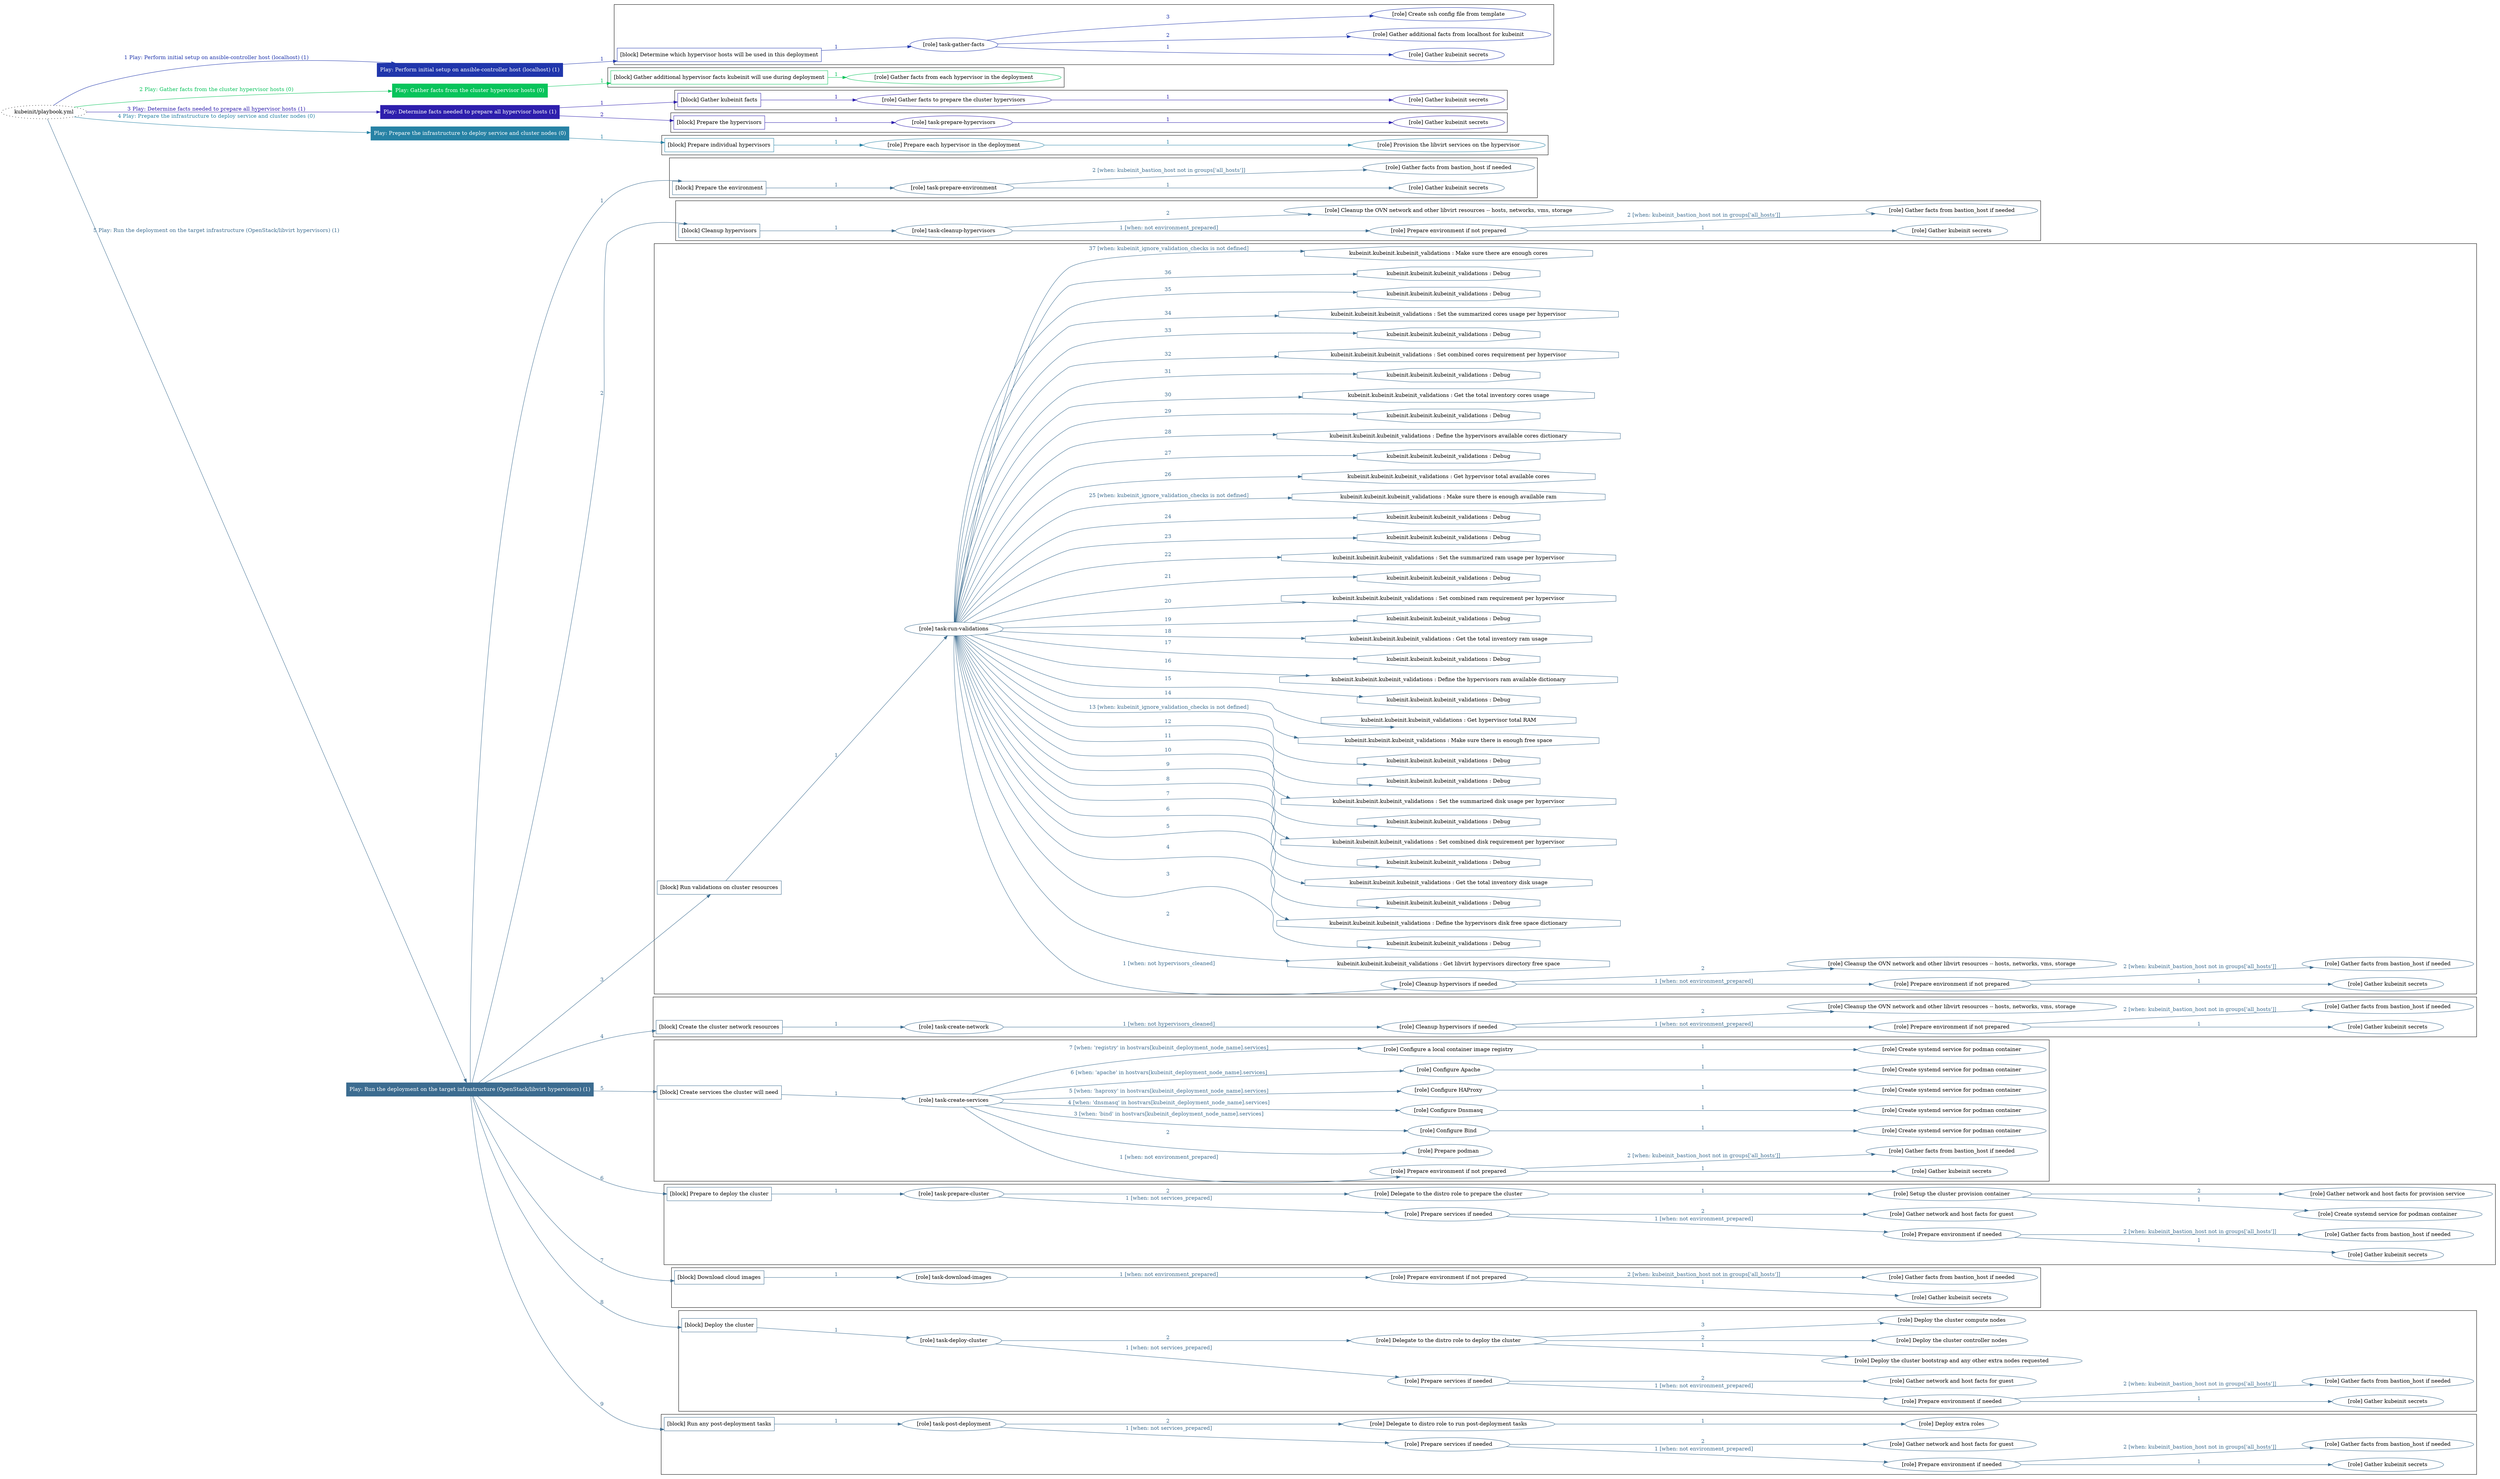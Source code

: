 digraph {
	graph [concentrate=true ordering=in rankdir=LR ratio=fill]
	edge [esep=5 sep=10]
	"kubeinit/playbook.yml" [URL="/home/runner/work/kubeinit/kubeinit/kubeinit/playbook.yml" id=playbook_d5ade90c style=dotted]
	"kubeinit/playbook.yml" -> play_5bc5d340 [label="1 Play: Perform initial setup on ansible-controller host (localhost) (1)" color="#2036ac" fontcolor="#2036ac" id=edge_play_5bc5d340 labeltooltip="1 Play: Perform initial setup on ansible-controller host (localhost) (1)" tooltip="1 Play: Perform initial setup on ansible-controller host (localhost) (1)"]
	subgraph "Play: Perform initial setup on ansible-controller host (localhost) (1)" {
		play_5bc5d340 [label="Play: Perform initial setup on ansible-controller host (localhost) (1)" URL="/home/runner/work/kubeinit/kubeinit/kubeinit/playbook.yml" color="#2036ac" fontcolor="#ffffff" id=play_5bc5d340 shape=box style=filled tooltip=localhost]
		play_5bc5d340 -> block_7bab4b96 [label=1 color="#2036ac" fontcolor="#2036ac" id=edge_block_7bab4b96 labeltooltip=1 tooltip=1]
		subgraph cluster_block_7bab4b96 {
			block_7bab4b96 [label="[block] Determine which hypervisor hosts will be used in this deployment" URL="/home/runner/work/kubeinit/kubeinit/kubeinit/playbook.yml" color="#2036ac" id=block_7bab4b96 labeltooltip="Determine which hypervisor hosts will be used in this deployment" shape=box tooltip="Determine which hypervisor hosts will be used in this deployment"]
			block_7bab4b96 -> role_92c91c78 [label="1 " color="#2036ac" fontcolor="#2036ac" id=edge_role_92c91c78 labeltooltip="1 " tooltip="1 "]
			subgraph "task-gather-facts" {
				role_92c91c78 [label="[role] task-gather-facts" URL="/home/runner/work/kubeinit/kubeinit/kubeinit/playbook.yml" color="#2036ac" id=role_92c91c78 tooltip="task-gather-facts"]
				role_92c91c78 -> role_fbd064fb [label="1 " color="#2036ac" fontcolor="#2036ac" id=edge_role_fbd064fb labeltooltip="1 " tooltip="1 "]
				subgraph "Gather kubeinit secrets" {
					role_fbd064fb [label="[role] Gather kubeinit secrets" URL="/home/runner/.ansible/collections/ansible_collections/kubeinit/kubeinit/roles/kubeinit_prepare/tasks/build_hypervisors_group.yml" color="#2036ac" id=role_fbd064fb tooltip="Gather kubeinit secrets"]
				}
				role_92c91c78 -> role_68d8c709 [label="2 " color="#2036ac" fontcolor="#2036ac" id=edge_role_68d8c709 labeltooltip="2 " tooltip="2 "]
				subgraph "Gather additional facts from localhost for kubeinit" {
					role_68d8c709 [label="[role] Gather additional facts from localhost for kubeinit" URL="/home/runner/.ansible/collections/ansible_collections/kubeinit/kubeinit/roles/kubeinit_prepare/tasks/build_hypervisors_group.yml" color="#2036ac" id=role_68d8c709 tooltip="Gather additional facts from localhost for kubeinit"]
				}
				role_92c91c78 -> role_c0568f9b [label="3 " color="#2036ac" fontcolor="#2036ac" id=edge_role_c0568f9b labeltooltip="3 " tooltip="3 "]
				subgraph "Create ssh config file from template" {
					role_c0568f9b [label="[role] Create ssh config file from template" URL="/home/runner/.ansible/collections/ansible_collections/kubeinit/kubeinit/roles/kubeinit_prepare/tasks/build_hypervisors_group.yml" color="#2036ac" id=role_c0568f9b tooltip="Create ssh config file from template"]
				}
			}
		}
	}
	"kubeinit/playbook.yml" -> play_2f990130 [label="2 Play: Gather facts from the cluster hypervisor hosts (0)" color="#08c45b" fontcolor="#08c45b" id=edge_play_2f990130 labeltooltip="2 Play: Gather facts from the cluster hypervisor hosts (0)" tooltip="2 Play: Gather facts from the cluster hypervisor hosts (0)"]
	subgraph "Play: Gather facts from the cluster hypervisor hosts (0)" {
		play_2f990130 [label="Play: Gather facts from the cluster hypervisor hosts (0)" URL="/home/runner/work/kubeinit/kubeinit/kubeinit/playbook.yml" color="#08c45b" fontcolor="#ffffff" id=play_2f990130 shape=box style=filled tooltip="Play: Gather facts from the cluster hypervisor hosts (0)"]
		play_2f990130 -> block_caca4586 [label=1 color="#08c45b" fontcolor="#08c45b" id=edge_block_caca4586 labeltooltip=1 tooltip=1]
		subgraph cluster_block_caca4586 {
			block_caca4586 [label="[block] Gather additional hypervisor facts kubeinit will use during deployment" URL="/home/runner/work/kubeinit/kubeinit/kubeinit/playbook.yml" color="#08c45b" id=block_caca4586 labeltooltip="Gather additional hypervisor facts kubeinit will use during deployment" shape=box tooltip="Gather additional hypervisor facts kubeinit will use during deployment"]
			block_caca4586 -> role_8d6c6058 [label="1 " color="#08c45b" fontcolor="#08c45b" id=edge_role_8d6c6058 labeltooltip="1 " tooltip="1 "]
			subgraph "Gather facts from each hypervisor in the deployment" {
				role_8d6c6058 [label="[role] Gather facts from each hypervisor in the deployment" URL="/home/runner/work/kubeinit/kubeinit/kubeinit/playbook.yml" color="#08c45b" id=role_8d6c6058 tooltip="Gather facts from each hypervisor in the deployment"]
			}
		}
	}
	"kubeinit/playbook.yml" -> play_6866d531 [label="3 Play: Determine facts needed to prepare all hypervisor hosts (1)" color="#2e1fad" fontcolor="#2e1fad" id=edge_play_6866d531 labeltooltip="3 Play: Determine facts needed to prepare all hypervisor hosts (1)" tooltip="3 Play: Determine facts needed to prepare all hypervisor hosts (1)"]
	subgraph "Play: Determine facts needed to prepare all hypervisor hosts (1)" {
		play_6866d531 [label="Play: Determine facts needed to prepare all hypervisor hosts (1)" URL="/home/runner/work/kubeinit/kubeinit/kubeinit/playbook.yml" color="#2e1fad" fontcolor="#ffffff" id=play_6866d531 shape=box style=filled tooltip=localhost]
		play_6866d531 -> block_289a9544 [label=1 color="#2e1fad" fontcolor="#2e1fad" id=edge_block_289a9544 labeltooltip=1 tooltip=1]
		subgraph cluster_block_289a9544 {
			block_289a9544 [label="[block] Gather kubeinit facts" URL="/home/runner/work/kubeinit/kubeinit/kubeinit/playbook.yml" color="#2e1fad" id=block_289a9544 labeltooltip="Gather kubeinit facts" shape=box tooltip="Gather kubeinit facts"]
			block_289a9544 -> role_f1ba2b4f [label="1 " color="#2e1fad" fontcolor="#2e1fad" id=edge_role_f1ba2b4f labeltooltip="1 " tooltip="1 "]
			subgraph "Gather facts to prepare the cluster hypervisors" {
				role_f1ba2b4f [label="[role] Gather facts to prepare the cluster hypervisors" URL="/home/runner/work/kubeinit/kubeinit/kubeinit/playbook.yml" color="#2e1fad" id=role_f1ba2b4f tooltip="Gather facts to prepare the cluster hypervisors"]
				role_f1ba2b4f -> role_e4bba83b [label="1 " color="#2e1fad" fontcolor="#2e1fad" id=edge_role_e4bba83b labeltooltip="1 " tooltip="1 "]
				subgraph "Gather kubeinit secrets" {
					role_e4bba83b [label="[role] Gather kubeinit secrets" URL="/home/runner/.ansible/collections/ansible_collections/kubeinit/kubeinit/roles/kubeinit_prepare/tasks/gather_kubeinit_facts.yml" color="#2e1fad" id=role_e4bba83b tooltip="Gather kubeinit secrets"]
				}
			}
		}
		play_6866d531 -> block_44e478ab [label=2 color="#2e1fad" fontcolor="#2e1fad" id=edge_block_44e478ab labeltooltip=2 tooltip=2]
		subgraph cluster_block_44e478ab {
			block_44e478ab [label="[block] Prepare the hypervisors" URL="/home/runner/work/kubeinit/kubeinit/kubeinit/playbook.yml" color="#2e1fad" id=block_44e478ab labeltooltip="Prepare the hypervisors" shape=box tooltip="Prepare the hypervisors"]
			block_44e478ab -> role_f6fb62dd [label="1 " color="#2e1fad" fontcolor="#2e1fad" id=edge_role_f6fb62dd labeltooltip="1 " tooltip="1 "]
			subgraph "task-prepare-hypervisors" {
				role_f6fb62dd [label="[role] task-prepare-hypervisors" URL="/home/runner/work/kubeinit/kubeinit/kubeinit/playbook.yml" color="#2e1fad" id=role_f6fb62dd tooltip="task-prepare-hypervisors"]
				role_f6fb62dd -> role_266f4c73 [label="1 " color="#2e1fad" fontcolor="#2e1fad" id=edge_role_266f4c73 labeltooltip="1 " tooltip="1 "]
				subgraph "Gather kubeinit secrets" {
					role_266f4c73 [label="[role] Gather kubeinit secrets" URL="/home/runner/.ansible/collections/ansible_collections/kubeinit/kubeinit/roles/kubeinit_prepare/tasks/gather_kubeinit_facts.yml" color="#2e1fad" id=role_266f4c73 tooltip="Gather kubeinit secrets"]
				}
			}
		}
	}
	"kubeinit/playbook.yml" -> play_804865ba [label="4 Play: Prepare the infrastructure to deploy service and cluster nodes (0)" color="#2782a5" fontcolor="#2782a5" id=edge_play_804865ba labeltooltip="4 Play: Prepare the infrastructure to deploy service and cluster nodes (0)" tooltip="4 Play: Prepare the infrastructure to deploy service and cluster nodes (0)"]
	subgraph "Play: Prepare the infrastructure to deploy service and cluster nodes (0)" {
		play_804865ba [label="Play: Prepare the infrastructure to deploy service and cluster nodes (0)" URL="/home/runner/work/kubeinit/kubeinit/kubeinit/playbook.yml" color="#2782a5" fontcolor="#ffffff" id=play_804865ba shape=box style=filled tooltip="Play: Prepare the infrastructure to deploy service and cluster nodes (0)"]
		play_804865ba -> block_4bd58ebf [label=1 color="#2782a5" fontcolor="#2782a5" id=edge_block_4bd58ebf labeltooltip=1 tooltip=1]
		subgraph cluster_block_4bd58ebf {
			block_4bd58ebf [label="[block] Prepare individual hypervisors" URL="/home/runner/work/kubeinit/kubeinit/kubeinit/playbook.yml" color="#2782a5" id=block_4bd58ebf labeltooltip="Prepare individual hypervisors" shape=box tooltip="Prepare individual hypervisors"]
			block_4bd58ebf -> role_c33cf2c8 [label="1 " color="#2782a5" fontcolor="#2782a5" id=edge_role_c33cf2c8 labeltooltip="1 " tooltip="1 "]
			subgraph "Prepare each hypervisor in the deployment" {
				role_c33cf2c8 [label="[role] Prepare each hypervisor in the deployment" URL="/home/runner/work/kubeinit/kubeinit/kubeinit/playbook.yml" color="#2782a5" id=role_c33cf2c8 tooltip="Prepare each hypervisor in the deployment"]
				role_c33cf2c8 -> role_1b11e709 [label="1 " color="#2782a5" fontcolor="#2782a5" id=edge_role_1b11e709 labeltooltip="1 " tooltip="1 "]
				subgraph "Provision the libvirt services on the hypervisor" {
					role_1b11e709 [label="[role] Provision the libvirt services on the hypervisor" URL="/home/runner/.ansible/collections/ansible_collections/kubeinit/kubeinit/roles/kubeinit_prepare/tasks/prepare_hypervisor.yml" color="#2782a5" id=role_1b11e709 tooltip="Provision the libvirt services on the hypervisor"]
				}
			}
		}
	}
	"kubeinit/playbook.yml" -> play_b55cdfa7 [label="5 Play: Run the deployment on the target infrastructure (OpenStack/libvirt hypervisors) (1)" color="#3c6c90" fontcolor="#3c6c90" id=edge_play_b55cdfa7 labeltooltip="5 Play: Run the deployment on the target infrastructure (OpenStack/libvirt hypervisors) (1)" tooltip="5 Play: Run the deployment on the target infrastructure (OpenStack/libvirt hypervisors) (1)"]
	subgraph "Play: Run the deployment on the target infrastructure (OpenStack/libvirt hypervisors) (1)" {
		play_b55cdfa7 [label="Play: Run the deployment on the target infrastructure (OpenStack/libvirt hypervisors) (1)" URL="/home/runner/work/kubeinit/kubeinit/kubeinit/playbook.yml" color="#3c6c90" fontcolor="#ffffff" id=play_b55cdfa7 shape=box style=filled tooltip=localhost]
		play_b55cdfa7 -> block_dcf770b4 [label=1 color="#3c6c90" fontcolor="#3c6c90" id=edge_block_dcf770b4 labeltooltip=1 tooltip=1]
		subgraph cluster_block_dcf770b4 {
			block_dcf770b4 [label="[block] Prepare the environment" URL="/home/runner/work/kubeinit/kubeinit/kubeinit/playbook.yml" color="#3c6c90" id=block_dcf770b4 labeltooltip="Prepare the environment" shape=box tooltip="Prepare the environment"]
			block_dcf770b4 -> role_1bbb12d3 [label="1 " color="#3c6c90" fontcolor="#3c6c90" id=edge_role_1bbb12d3 labeltooltip="1 " tooltip="1 "]
			subgraph "task-prepare-environment" {
				role_1bbb12d3 [label="[role] task-prepare-environment" URL="/home/runner/work/kubeinit/kubeinit/kubeinit/playbook.yml" color="#3c6c90" id=role_1bbb12d3 tooltip="task-prepare-environment"]
				role_1bbb12d3 -> role_6e3777c9 [label="1 " color="#3c6c90" fontcolor="#3c6c90" id=edge_role_6e3777c9 labeltooltip="1 " tooltip="1 "]
				subgraph "Gather kubeinit secrets" {
					role_6e3777c9 [label="[role] Gather kubeinit secrets" URL="/home/runner/.ansible/collections/ansible_collections/kubeinit/kubeinit/roles/kubeinit_prepare/tasks/gather_kubeinit_facts.yml" color="#3c6c90" id=role_6e3777c9 tooltip="Gather kubeinit secrets"]
				}
				role_1bbb12d3 -> role_fa37d0e1 [label="2 [when: kubeinit_bastion_host not in groups['all_hosts']]" color="#3c6c90" fontcolor="#3c6c90" id=edge_role_fa37d0e1 labeltooltip="2 [when: kubeinit_bastion_host not in groups['all_hosts']]" tooltip="2 [when: kubeinit_bastion_host not in groups['all_hosts']]"]
				subgraph "Gather facts from bastion_host if needed" {
					role_fa37d0e1 [label="[role] Gather facts from bastion_host if needed" URL="/home/runner/.ansible/collections/ansible_collections/kubeinit/kubeinit/roles/kubeinit_prepare/tasks/main.yml" color="#3c6c90" id=role_fa37d0e1 tooltip="Gather facts from bastion_host if needed"]
				}
			}
		}
		play_b55cdfa7 -> block_5425444d [label=2 color="#3c6c90" fontcolor="#3c6c90" id=edge_block_5425444d labeltooltip=2 tooltip=2]
		subgraph cluster_block_5425444d {
			block_5425444d [label="[block] Cleanup hypervisors" URL="/home/runner/work/kubeinit/kubeinit/kubeinit/playbook.yml" color="#3c6c90" id=block_5425444d labeltooltip="Cleanup hypervisors" shape=box tooltip="Cleanup hypervisors"]
			block_5425444d -> role_4eef5689 [label="1 " color="#3c6c90" fontcolor="#3c6c90" id=edge_role_4eef5689 labeltooltip="1 " tooltip="1 "]
			subgraph "task-cleanup-hypervisors" {
				role_4eef5689 [label="[role] task-cleanup-hypervisors" URL="/home/runner/work/kubeinit/kubeinit/kubeinit/playbook.yml" color="#3c6c90" id=role_4eef5689 tooltip="task-cleanup-hypervisors"]
				role_4eef5689 -> role_866b3873 [label="1 [when: not environment_prepared]" color="#3c6c90" fontcolor="#3c6c90" id=edge_role_866b3873 labeltooltip="1 [when: not environment_prepared]" tooltip="1 [when: not environment_prepared]"]
				subgraph "Prepare environment if not prepared" {
					role_866b3873 [label="[role] Prepare environment if not prepared" URL="/home/runner/.ansible/collections/ansible_collections/kubeinit/kubeinit/roles/kubeinit_libvirt/tasks/cleanup_hypervisors.yml" color="#3c6c90" id=role_866b3873 tooltip="Prepare environment if not prepared"]
					role_866b3873 -> role_091d87ee [label="1 " color="#3c6c90" fontcolor="#3c6c90" id=edge_role_091d87ee labeltooltip="1 " tooltip="1 "]
					subgraph "Gather kubeinit secrets" {
						role_091d87ee [label="[role] Gather kubeinit secrets" URL="/home/runner/.ansible/collections/ansible_collections/kubeinit/kubeinit/roles/kubeinit_prepare/tasks/gather_kubeinit_facts.yml" color="#3c6c90" id=role_091d87ee tooltip="Gather kubeinit secrets"]
					}
					role_866b3873 -> role_5b756cb1 [label="2 [when: kubeinit_bastion_host not in groups['all_hosts']]" color="#3c6c90" fontcolor="#3c6c90" id=edge_role_5b756cb1 labeltooltip="2 [when: kubeinit_bastion_host not in groups['all_hosts']]" tooltip="2 [when: kubeinit_bastion_host not in groups['all_hosts']]"]
					subgraph "Gather facts from bastion_host if needed" {
						role_5b756cb1 [label="[role] Gather facts from bastion_host if needed" URL="/home/runner/.ansible/collections/ansible_collections/kubeinit/kubeinit/roles/kubeinit_prepare/tasks/main.yml" color="#3c6c90" id=role_5b756cb1 tooltip="Gather facts from bastion_host if needed"]
					}
				}
				role_4eef5689 -> role_17b9f8b0 [label="2 " color="#3c6c90" fontcolor="#3c6c90" id=edge_role_17b9f8b0 labeltooltip="2 " tooltip="2 "]
				subgraph "Cleanup the OVN network and other libvirt resources -- hosts, networks, vms, storage" {
					role_17b9f8b0 [label="[role] Cleanup the OVN network and other libvirt resources -- hosts, networks, vms, storage" URL="/home/runner/.ansible/collections/ansible_collections/kubeinit/kubeinit/roles/kubeinit_libvirt/tasks/cleanup_hypervisors.yml" color="#3c6c90" id=role_17b9f8b0 tooltip="Cleanup the OVN network and other libvirt resources -- hosts, networks, vms, storage"]
				}
			}
		}
		play_b55cdfa7 -> block_c10191ab [label=3 color="#3c6c90" fontcolor="#3c6c90" id=edge_block_c10191ab labeltooltip=3 tooltip=3]
		subgraph cluster_block_c10191ab {
			block_c10191ab [label="[block] Run validations on cluster resources" URL="/home/runner/work/kubeinit/kubeinit/kubeinit/playbook.yml" color="#3c6c90" id=block_c10191ab labeltooltip="Run validations on cluster resources" shape=box tooltip="Run validations on cluster resources"]
			block_c10191ab -> role_34a50f85 [label="1 " color="#3c6c90" fontcolor="#3c6c90" id=edge_role_34a50f85 labeltooltip="1 " tooltip="1 "]
			subgraph "task-run-validations" {
				role_34a50f85 [label="[role] task-run-validations" URL="/home/runner/work/kubeinit/kubeinit/kubeinit/playbook.yml" color="#3c6c90" id=role_34a50f85 tooltip="task-run-validations"]
				role_34a50f85 -> role_f4feca8f [label="1 [when: not hypervisors_cleaned]" color="#3c6c90" fontcolor="#3c6c90" id=edge_role_f4feca8f labeltooltip="1 [when: not hypervisors_cleaned]" tooltip="1 [when: not hypervisors_cleaned]"]
				subgraph "Cleanup hypervisors if needed" {
					role_f4feca8f [label="[role] Cleanup hypervisors if needed" URL="/home/runner/.ansible/collections/ansible_collections/kubeinit/kubeinit/roles/kubeinit_validations/tasks/main.yml" color="#3c6c90" id=role_f4feca8f tooltip="Cleanup hypervisors if needed"]
					role_f4feca8f -> role_b24b6f19 [label="1 [when: not environment_prepared]" color="#3c6c90" fontcolor="#3c6c90" id=edge_role_b24b6f19 labeltooltip="1 [when: not environment_prepared]" tooltip="1 [when: not environment_prepared]"]
					subgraph "Prepare environment if not prepared" {
						role_b24b6f19 [label="[role] Prepare environment if not prepared" URL="/home/runner/.ansible/collections/ansible_collections/kubeinit/kubeinit/roles/kubeinit_libvirt/tasks/cleanup_hypervisors.yml" color="#3c6c90" id=role_b24b6f19 tooltip="Prepare environment if not prepared"]
						role_b24b6f19 -> role_b8b1482f [label="1 " color="#3c6c90" fontcolor="#3c6c90" id=edge_role_b8b1482f labeltooltip="1 " tooltip="1 "]
						subgraph "Gather kubeinit secrets" {
							role_b8b1482f [label="[role] Gather kubeinit secrets" URL="/home/runner/.ansible/collections/ansible_collections/kubeinit/kubeinit/roles/kubeinit_prepare/tasks/gather_kubeinit_facts.yml" color="#3c6c90" id=role_b8b1482f tooltip="Gather kubeinit secrets"]
						}
						role_b24b6f19 -> role_2ebcbaba [label="2 [when: kubeinit_bastion_host not in groups['all_hosts']]" color="#3c6c90" fontcolor="#3c6c90" id=edge_role_2ebcbaba labeltooltip="2 [when: kubeinit_bastion_host not in groups['all_hosts']]" tooltip="2 [when: kubeinit_bastion_host not in groups['all_hosts']]"]
						subgraph "Gather facts from bastion_host if needed" {
							role_2ebcbaba [label="[role] Gather facts from bastion_host if needed" URL="/home/runner/.ansible/collections/ansible_collections/kubeinit/kubeinit/roles/kubeinit_prepare/tasks/main.yml" color="#3c6c90" id=role_2ebcbaba tooltip="Gather facts from bastion_host if needed"]
						}
					}
					role_f4feca8f -> role_841c61d6 [label="2 " color="#3c6c90" fontcolor="#3c6c90" id=edge_role_841c61d6 labeltooltip="2 " tooltip="2 "]
					subgraph "Cleanup the OVN network and other libvirt resources -- hosts, networks, vms, storage" {
						role_841c61d6 [label="[role] Cleanup the OVN network and other libvirt resources -- hosts, networks, vms, storage" URL="/home/runner/.ansible/collections/ansible_collections/kubeinit/kubeinit/roles/kubeinit_libvirt/tasks/cleanup_hypervisors.yml" color="#3c6c90" id=role_841c61d6 tooltip="Cleanup the OVN network and other libvirt resources -- hosts, networks, vms, storage"]
					}
				}
				task_fae82c2e [label="kubeinit.kubeinit.kubeinit_validations : Get libvirt hypervisors directory free space" URL="/home/runner/.ansible/collections/ansible_collections/kubeinit/kubeinit/roles/kubeinit_validations/tasks/10_libvirt_free_space.yml" color="#3c6c90" id=task_fae82c2e shape=octagon tooltip="kubeinit.kubeinit.kubeinit_validations : Get libvirt hypervisors directory free space"]
				role_34a50f85 -> task_fae82c2e [label="2 " color="#3c6c90" fontcolor="#3c6c90" id=edge_task_fae82c2e labeltooltip="2 " tooltip="2 "]
				task_aee2c0ad [label="kubeinit.kubeinit.kubeinit_validations : Debug" URL="/home/runner/.ansible/collections/ansible_collections/kubeinit/kubeinit/roles/kubeinit_validations/tasks/10_libvirt_free_space.yml" color="#3c6c90" id=task_aee2c0ad shape=octagon tooltip="kubeinit.kubeinit.kubeinit_validations : Debug"]
				role_34a50f85 -> task_aee2c0ad [label="3 " color="#3c6c90" fontcolor="#3c6c90" id=edge_task_aee2c0ad labeltooltip="3 " tooltip="3 "]
				task_d76f7181 [label="kubeinit.kubeinit.kubeinit_validations : Define the hypervisors disk free space dictionary" URL="/home/runner/.ansible/collections/ansible_collections/kubeinit/kubeinit/roles/kubeinit_validations/tasks/10_libvirt_free_space.yml" color="#3c6c90" id=task_d76f7181 shape=octagon tooltip="kubeinit.kubeinit.kubeinit_validations : Define the hypervisors disk free space dictionary"]
				role_34a50f85 -> task_d76f7181 [label="4 " color="#3c6c90" fontcolor="#3c6c90" id=edge_task_d76f7181 labeltooltip="4 " tooltip="4 "]
				task_05b7b05d [label="kubeinit.kubeinit.kubeinit_validations : Debug" URL="/home/runner/.ansible/collections/ansible_collections/kubeinit/kubeinit/roles/kubeinit_validations/tasks/10_libvirt_free_space.yml" color="#3c6c90" id=task_05b7b05d shape=octagon tooltip="kubeinit.kubeinit.kubeinit_validations : Debug"]
				role_34a50f85 -> task_05b7b05d [label="5 " color="#3c6c90" fontcolor="#3c6c90" id=edge_task_05b7b05d labeltooltip="5 " tooltip="5 "]
				task_229d24ce [label="kubeinit.kubeinit.kubeinit_validations : Get the total inventory disk usage" URL="/home/runner/.ansible/collections/ansible_collections/kubeinit/kubeinit/roles/kubeinit_validations/tasks/10_libvirt_free_space.yml" color="#3c6c90" id=task_229d24ce shape=octagon tooltip="kubeinit.kubeinit.kubeinit_validations : Get the total inventory disk usage"]
				role_34a50f85 -> task_229d24ce [label="6 " color="#3c6c90" fontcolor="#3c6c90" id=edge_task_229d24ce labeltooltip="6 " tooltip="6 "]
				task_3aa82e54 [label="kubeinit.kubeinit.kubeinit_validations : Debug" URL="/home/runner/.ansible/collections/ansible_collections/kubeinit/kubeinit/roles/kubeinit_validations/tasks/10_libvirt_free_space.yml" color="#3c6c90" id=task_3aa82e54 shape=octagon tooltip="kubeinit.kubeinit.kubeinit_validations : Debug"]
				role_34a50f85 -> task_3aa82e54 [label="7 " color="#3c6c90" fontcolor="#3c6c90" id=edge_task_3aa82e54 labeltooltip="7 " tooltip="7 "]
				task_a03df60a [label="kubeinit.kubeinit.kubeinit_validations : Set combined disk requirement per hypervisor" URL="/home/runner/.ansible/collections/ansible_collections/kubeinit/kubeinit/roles/kubeinit_validations/tasks/10_libvirt_free_space.yml" color="#3c6c90" id=task_a03df60a shape=octagon tooltip="kubeinit.kubeinit.kubeinit_validations : Set combined disk requirement per hypervisor"]
				role_34a50f85 -> task_a03df60a [label="8 " color="#3c6c90" fontcolor="#3c6c90" id=edge_task_a03df60a labeltooltip="8 " tooltip="8 "]
				task_7bb7a9ed [label="kubeinit.kubeinit.kubeinit_validations : Debug" URL="/home/runner/.ansible/collections/ansible_collections/kubeinit/kubeinit/roles/kubeinit_validations/tasks/10_libvirt_free_space.yml" color="#3c6c90" id=task_7bb7a9ed shape=octagon tooltip="kubeinit.kubeinit.kubeinit_validations : Debug"]
				role_34a50f85 -> task_7bb7a9ed [label="9 " color="#3c6c90" fontcolor="#3c6c90" id=edge_task_7bb7a9ed labeltooltip="9 " tooltip="9 "]
				task_38d503d5 [label="kubeinit.kubeinit.kubeinit_validations : Set the summarized disk usage per hypervisor" URL="/home/runner/.ansible/collections/ansible_collections/kubeinit/kubeinit/roles/kubeinit_validations/tasks/10_libvirt_free_space.yml" color="#3c6c90" id=task_38d503d5 shape=octagon tooltip="kubeinit.kubeinit.kubeinit_validations : Set the summarized disk usage per hypervisor"]
				role_34a50f85 -> task_38d503d5 [label="10 " color="#3c6c90" fontcolor="#3c6c90" id=edge_task_38d503d5 labeltooltip="10 " tooltip="10 "]
				task_e8071313 [label="kubeinit.kubeinit.kubeinit_validations : Debug" URL="/home/runner/.ansible/collections/ansible_collections/kubeinit/kubeinit/roles/kubeinit_validations/tasks/10_libvirt_free_space.yml" color="#3c6c90" id=task_e8071313 shape=octagon tooltip="kubeinit.kubeinit.kubeinit_validations : Debug"]
				role_34a50f85 -> task_e8071313 [label="11 " color="#3c6c90" fontcolor="#3c6c90" id=edge_task_e8071313 labeltooltip="11 " tooltip="11 "]
				task_eb4a9371 [label="kubeinit.kubeinit.kubeinit_validations : Debug" URL="/home/runner/.ansible/collections/ansible_collections/kubeinit/kubeinit/roles/kubeinit_validations/tasks/10_libvirt_free_space.yml" color="#3c6c90" id=task_eb4a9371 shape=octagon tooltip="kubeinit.kubeinit.kubeinit_validations : Debug"]
				role_34a50f85 -> task_eb4a9371 [label="12 " color="#3c6c90" fontcolor="#3c6c90" id=edge_task_eb4a9371 labeltooltip="12 " tooltip="12 "]
				task_875253ff [label="kubeinit.kubeinit.kubeinit_validations : Make sure there is enough free space" URL="/home/runner/.ansible/collections/ansible_collections/kubeinit/kubeinit/roles/kubeinit_validations/tasks/10_libvirt_free_space.yml" color="#3c6c90" id=task_875253ff shape=octagon tooltip="kubeinit.kubeinit.kubeinit_validations : Make sure there is enough free space"]
				role_34a50f85 -> task_875253ff [label="13 [when: kubeinit_ignore_validation_checks is not defined]" color="#3c6c90" fontcolor="#3c6c90" id=edge_task_875253ff labeltooltip="13 [when: kubeinit_ignore_validation_checks is not defined]" tooltip="13 [when: kubeinit_ignore_validation_checks is not defined]"]
				task_c2e3ae59 [label="kubeinit.kubeinit.kubeinit_validations : Get hypervisor total RAM" URL="/home/runner/.ansible/collections/ansible_collections/kubeinit/kubeinit/roles/kubeinit_validations/tasks/20_libvirt_available_ram.yml" color="#3c6c90" id=task_c2e3ae59 shape=octagon tooltip="kubeinit.kubeinit.kubeinit_validations : Get hypervisor total RAM"]
				role_34a50f85 -> task_c2e3ae59 [label="14 " color="#3c6c90" fontcolor="#3c6c90" id=edge_task_c2e3ae59 labeltooltip="14 " tooltip="14 "]
				task_43c20314 [label="kubeinit.kubeinit.kubeinit_validations : Debug" URL="/home/runner/.ansible/collections/ansible_collections/kubeinit/kubeinit/roles/kubeinit_validations/tasks/20_libvirt_available_ram.yml" color="#3c6c90" id=task_43c20314 shape=octagon tooltip="kubeinit.kubeinit.kubeinit_validations : Debug"]
				role_34a50f85 -> task_43c20314 [label="15 " color="#3c6c90" fontcolor="#3c6c90" id=edge_task_43c20314 labeltooltip="15 " tooltip="15 "]
				task_16b05f67 [label="kubeinit.kubeinit.kubeinit_validations : Define the hypervisors ram available dictionary" URL="/home/runner/.ansible/collections/ansible_collections/kubeinit/kubeinit/roles/kubeinit_validations/tasks/20_libvirt_available_ram.yml" color="#3c6c90" id=task_16b05f67 shape=octagon tooltip="kubeinit.kubeinit.kubeinit_validations : Define the hypervisors ram available dictionary"]
				role_34a50f85 -> task_16b05f67 [label="16 " color="#3c6c90" fontcolor="#3c6c90" id=edge_task_16b05f67 labeltooltip="16 " tooltip="16 "]
				task_7b0d6875 [label="kubeinit.kubeinit.kubeinit_validations : Debug" URL="/home/runner/.ansible/collections/ansible_collections/kubeinit/kubeinit/roles/kubeinit_validations/tasks/20_libvirt_available_ram.yml" color="#3c6c90" id=task_7b0d6875 shape=octagon tooltip="kubeinit.kubeinit.kubeinit_validations : Debug"]
				role_34a50f85 -> task_7b0d6875 [label="17 " color="#3c6c90" fontcolor="#3c6c90" id=edge_task_7b0d6875 labeltooltip="17 " tooltip="17 "]
				task_87da2bd3 [label="kubeinit.kubeinit.kubeinit_validations : Get the total inventory ram usage" URL="/home/runner/.ansible/collections/ansible_collections/kubeinit/kubeinit/roles/kubeinit_validations/tasks/20_libvirt_available_ram.yml" color="#3c6c90" id=task_87da2bd3 shape=octagon tooltip="kubeinit.kubeinit.kubeinit_validations : Get the total inventory ram usage"]
				role_34a50f85 -> task_87da2bd3 [label="18 " color="#3c6c90" fontcolor="#3c6c90" id=edge_task_87da2bd3 labeltooltip="18 " tooltip="18 "]
				task_afddc7e4 [label="kubeinit.kubeinit.kubeinit_validations : Debug" URL="/home/runner/.ansible/collections/ansible_collections/kubeinit/kubeinit/roles/kubeinit_validations/tasks/20_libvirt_available_ram.yml" color="#3c6c90" id=task_afddc7e4 shape=octagon tooltip="kubeinit.kubeinit.kubeinit_validations : Debug"]
				role_34a50f85 -> task_afddc7e4 [label="19 " color="#3c6c90" fontcolor="#3c6c90" id=edge_task_afddc7e4 labeltooltip="19 " tooltip="19 "]
				task_4a794e3d [label="kubeinit.kubeinit.kubeinit_validations : Set combined ram requirement per hypervisor" URL="/home/runner/.ansible/collections/ansible_collections/kubeinit/kubeinit/roles/kubeinit_validations/tasks/20_libvirt_available_ram.yml" color="#3c6c90" id=task_4a794e3d shape=octagon tooltip="kubeinit.kubeinit.kubeinit_validations : Set combined ram requirement per hypervisor"]
				role_34a50f85 -> task_4a794e3d [label="20 " color="#3c6c90" fontcolor="#3c6c90" id=edge_task_4a794e3d labeltooltip="20 " tooltip="20 "]
				task_95d3be2d [label="kubeinit.kubeinit.kubeinit_validations : Debug" URL="/home/runner/.ansible/collections/ansible_collections/kubeinit/kubeinit/roles/kubeinit_validations/tasks/20_libvirt_available_ram.yml" color="#3c6c90" id=task_95d3be2d shape=octagon tooltip="kubeinit.kubeinit.kubeinit_validations : Debug"]
				role_34a50f85 -> task_95d3be2d [label="21 " color="#3c6c90" fontcolor="#3c6c90" id=edge_task_95d3be2d labeltooltip="21 " tooltip="21 "]
				task_315314d1 [label="kubeinit.kubeinit.kubeinit_validations : Set the summarized ram usage per hypervisor" URL="/home/runner/.ansible/collections/ansible_collections/kubeinit/kubeinit/roles/kubeinit_validations/tasks/20_libvirt_available_ram.yml" color="#3c6c90" id=task_315314d1 shape=octagon tooltip="kubeinit.kubeinit.kubeinit_validations : Set the summarized ram usage per hypervisor"]
				role_34a50f85 -> task_315314d1 [label="22 " color="#3c6c90" fontcolor="#3c6c90" id=edge_task_315314d1 labeltooltip="22 " tooltip="22 "]
				task_e3033dde [label="kubeinit.kubeinit.kubeinit_validations : Debug" URL="/home/runner/.ansible/collections/ansible_collections/kubeinit/kubeinit/roles/kubeinit_validations/tasks/20_libvirt_available_ram.yml" color="#3c6c90" id=task_e3033dde shape=octagon tooltip="kubeinit.kubeinit.kubeinit_validations : Debug"]
				role_34a50f85 -> task_e3033dde [label="23 " color="#3c6c90" fontcolor="#3c6c90" id=edge_task_e3033dde labeltooltip="23 " tooltip="23 "]
				task_12e6c125 [label="kubeinit.kubeinit.kubeinit_validations : Debug" URL="/home/runner/.ansible/collections/ansible_collections/kubeinit/kubeinit/roles/kubeinit_validations/tasks/20_libvirt_available_ram.yml" color="#3c6c90" id=task_12e6c125 shape=octagon tooltip="kubeinit.kubeinit.kubeinit_validations : Debug"]
				role_34a50f85 -> task_12e6c125 [label="24 " color="#3c6c90" fontcolor="#3c6c90" id=edge_task_12e6c125 labeltooltip="24 " tooltip="24 "]
				task_91e4509b [label="kubeinit.kubeinit.kubeinit_validations : Make sure there is enough available ram" URL="/home/runner/.ansible/collections/ansible_collections/kubeinit/kubeinit/roles/kubeinit_validations/tasks/20_libvirt_available_ram.yml" color="#3c6c90" id=task_91e4509b shape=octagon tooltip="kubeinit.kubeinit.kubeinit_validations : Make sure there is enough available ram"]
				role_34a50f85 -> task_91e4509b [label="25 [when: kubeinit_ignore_validation_checks is not defined]" color="#3c6c90" fontcolor="#3c6c90" id=edge_task_91e4509b labeltooltip="25 [when: kubeinit_ignore_validation_checks is not defined]" tooltip="25 [when: kubeinit_ignore_validation_checks is not defined]"]
				task_6bd00212 [label="kubeinit.kubeinit.kubeinit_validations : Get hypervisor total available cores" URL="/home/runner/.ansible/collections/ansible_collections/kubeinit/kubeinit/roles/kubeinit_validations/tasks/30_libvirt_check_cpu_cores.yml" color="#3c6c90" id=task_6bd00212 shape=octagon tooltip="kubeinit.kubeinit.kubeinit_validations : Get hypervisor total available cores"]
				role_34a50f85 -> task_6bd00212 [label="26 " color="#3c6c90" fontcolor="#3c6c90" id=edge_task_6bd00212 labeltooltip="26 " tooltip="26 "]
				task_3eab97b1 [label="kubeinit.kubeinit.kubeinit_validations : Debug" URL="/home/runner/.ansible/collections/ansible_collections/kubeinit/kubeinit/roles/kubeinit_validations/tasks/30_libvirt_check_cpu_cores.yml" color="#3c6c90" id=task_3eab97b1 shape=octagon tooltip="kubeinit.kubeinit.kubeinit_validations : Debug"]
				role_34a50f85 -> task_3eab97b1 [label="27 " color="#3c6c90" fontcolor="#3c6c90" id=edge_task_3eab97b1 labeltooltip="27 " tooltip="27 "]
				task_37dd3ea3 [label="kubeinit.kubeinit.kubeinit_validations : Define the hypervisors available cores dictionary" URL="/home/runner/.ansible/collections/ansible_collections/kubeinit/kubeinit/roles/kubeinit_validations/tasks/30_libvirt_check_cpu_cores.yml" color="#3c6c90" id=task_37dd3ea3 shape=octagon tooltip="kubeinit.kubeinit.kubeinit_validations : Define the hypervisors available cores dictionary"]
				role_34a50f85 -> task_37dd3ea3 [label="28 " color="#3c6c90" fontcolor="#3c6c90" id=edge_task_37dd3ea3 labeltooltip="28 " tooltip="28 "]
				task_b3030b35 [label="kubeinit.kubeinit.kubeinit_validations : Debug" URL="/home/runner/.ansible/collections/ansible_collections/kubeinit/kubeinit/roles/kubeinit_validations/tasks/30_libvirt_check_cpu_cores.yml" color="#3c6c90" id=task_b3030b35 shape=octagon tooltip="kubeinit.kubeinit.kubeinit_validations : Debug"]
				role_34a50f85 -> task_b3030b35 [label="29 " color="#3c6c90" fontcolor="#3c6c90" id=edge_task_b3030b35 labeltooltip="29 " tooltip="29 "]
				task_c8f1caad [label="kubeinit.kubeinit.kubeinit_validations : Get the total inventory cores usage" URL="/home/runner/.ansible/collections/ansible_collections/kubeinit/kubeinit/roles/kubeinit_validations/tasks/30_libvirt_check_cpu_cores.yml" color="#3c6c90" id=task_c8f1caad shape=octagon tooltip="kubeinit.kubeinit.kubeinit_validations : Get the total inventory cores usage"]
				role_34a50f85 -> task_c8f1caad [label="30 " color="#3c6c90" fontcolor="#3c6c90" id=edge_task_c8f1caad labeltooltip="30 " tooltip="30 "]
				task_c26e5b76 [label="kubeinit.kubeinit.kubeinit_validations : Debug" URL="/home/runner/.ansible/collections/ansible_collections/kubeinit/kubeinit/roles/kubeinit_validations/tasks/30_libvirt_check_cpu_cores.yml" color="#3c6c90" id=task_c26e5b76 shape=octagon tooltip="kubeinit.kubeinit.kubeinit_validations : Debug"]
				role_34a50f85 -> task_c26e5b76 [label="31 " color="#3c6c90" fontcolor="#3c6c90" id=edge_task_c26e5b76 labeltooltip="31 " tooltip="31 "]
				task_a9c259f3 [label="kubeinit.kubeinit.kubeinit_validations : Set combined cores requirement per hypervisor" URL="/home/runner/.ansible/collections/ansible_collections/kubeinit/kubeinit/roles/kubeinit_validations/tasks/30_libvirt_check_cpu_cores.yml" color="#3c6c90" id=task_a9c259f3 shape=octagon tooltip="kubeinit.kubeinit.kubeinit_validations : Set combined cores requirement per hypervisor"]
				role_34a50f85 -> task_a9c259f3 [label="32 " color="#3c6c90" fontcolor="#3c6c90" id=edge_task_a9c259f3 labeltooltip="32 " tooltip="32 "]
				task_5cab8826 [label="kubeinit.kubeinit.kubeinit_validations : Debug" URL="/home/runner/.ansible/collections/ansible_collections/kubeinit/kubeinit/roles/kubeinit_validations/tasks/30_libvirt_check_cpu_cores.yml" color="#3c6c90" id=task_5cab8826 shape=octagon tooltip="kubeinit.kubeinit.kubeinit_validations : Debug"]
				role_34a50f85 -> task_5cab8826 [label="33 " color="#3c6c90" fontcolor="#3c6c90" id=edge_task_5cab8826 labeltooltip="33 " tooltip="33 "]
				task_27a1778c [label="kubeinit.kubeinit.kubeinit_validations : Set the summarized cores usage per hypervisor" URL="/home/runner/.ansible/collections/ansible_collections/kubeinit/kubeinit/roles/kubeinit_validations/tasks/30_libvirt_check_cpu_cores.yml" color="#3c6c90" id=task_27a1778c shape=octagon tooltip="kubeinit.kubeinit.kubeinit_validations : Set the summarized cores usage per hypervisor"]
				role_34a50f85 -> task_27a1778c [label="34 " color="#3c6c90" fontcolor="#3c6c90" id=edge_task_27a1778c labeltooltip="34 " tooltip="34 "]
				task_a11b1deb [label="kubeinit.kubeinit.kubeinit_validations : Debug" URL="/home/runner/.ansible/collections/ansible_collections/kubeinit/kubeinit/roles/kubeinit_validations/tasks/30_libvirt_check_cpu_cores.yml" color="#3c6c90" id=task_a11b1deb shape=octagon tooltip="kubeinit.kubeinit.kubeinit_validations : Debug"]
				role_34a50f85 -> task_a11b1deb [label="35 " color="#3c6c90" fontcolor="#3c6c90" id=edge_task_a11b1deb labeltooltip="35 " tooltip="35 "]
				task_e850a037 [label="kubeinit.kubeinit.kubeinit_validations : Debug" URL="/home/runner/.ansible/collections/ansible_collections/kubeinit/kubeinit/roles/kubeinit_validations/tasks/30_libvirt_check_cpu_cores.yml" color="#3c6c90" id=task_e850a037 shape=octagon tooltip="kubeinit.kubeinit.kubeinit_validations : Debug"]
				role_34a50f85 -> task_e850a037 [label="36 " color="#3c6c90" fontcolor="#3c6c90" id=edge_task_e850a037 labeltooltip="36 " tooltip="36 "]
				task_157bff3a [label="kubeinit.kubeinit.kubeinit_validations : Make sure there are enough cores" URL="/home/runner/.ansible/collections/ansible_collections/kubeinit/kubeinit/roles/kubeinit_validations/tasks/30_libvirt_check_cpu_cores.yml" color="#3c6c90" id=task_157bff3a shape=octagon tooltip="kubeinit.kubeinit.kubeinit_validations : Make sure there are enough cores"]
				role_34a50f85 -> task_157bff3a [label="37 [when: kubeinit_ignore_validation_checks is not defined]" color="#3c6c90" fontcolor="#3c6c90" id=edge_task_157bff3a labeltooltip="37 [when: kubeinit_ignore_validation_checks is not defined]" tooltip="37 [when: kubeinit_ignore_validation_checks is not defined]"]
			}
		}
		play_b55cdfa7 -> block_99a6edfd [label=4 color="#3c6c90" fontcolor="#3c6c90" id=edge_block_99a6edfd labeltooltip=4 tooltip=4]
		subgraph cluster_block_99a6edfd {
			block_99a6edfd [label="[block] Create the cluster network resources" URL="/home/runner/work/kubeinit/kubeinit/kubeinit/playbook.yml" color="#3c6c90" id=block_99a6edfd labeltooltip="Create the cluster network resources" shape=box tooltip="Create the cluster network resources"]
			block_99a6edfd -> role_74eb416c [label="1 " color="#3c6c90" fontcolor="#3c6c90" id=edge_role_74eb416c labeltooltip="1 " tooltip="1 "]
			subgraph "task-create-network" {
				role_74eb416c [label="[role] task-create-network" URL="/home/runner/work/kubeinit/kubeinit/kubeinit/playbook.yml" color="#3c6c90" id=role_74eb416c tooltip="task-create-network"]
				role_74eb416c -> role_4eed4928 [label="1 [when: not hypervisors_cleaned]" color="#3c6c90" fontcolor="#3c6c90" id=edge_role_4eed4928 labeltooltip="1 [when: not hypervisors_cleaned]" tooltip="1 [when: not hypervisors_cleaned]"]
				subgraph "Cleanup hypervisors if needed" {
					role_4eed4928 [label="[role] Cleanup hypervisors if needed" URL="/home/runner/.ansible/collections/ansible_collections/kubeinit/kubeinit/roles/kubeinit_libvirt/tasks/create_network.yml" color="#3c6c90" id=role_4eed4928 tooltip="Cleanup hypervisors if needed"]
					role_4eed4928 -> role_d151947d [label="1 [when: not environment_prepared]" color="#3c6c90" fontcolor="#3c6c90" id=edge_role_d151947d labeltooltip="1 [when: not environment_prepared]" tooltip="1 [when: not environment_prepared]"]
					subgraph "Prepare environment if not prepared" {
						role_d151947d [label="[role] Prepare environment if not prepared" URL="/home/runner/.ansible/collections/ansible_collections/kubeinit/kubeinit/roles/kubeinit_libvirt/tasks/cleanup_hypervisors.yml" color="#3c6c90" id=role_d151947d tooltip="Prepare environment if not prepared"]
						role_d151947d -> role_a7be3b32 [label="1 " color="#3c6c90" fontcolor="#3c6c90" id=edge_role_a7be3b32 labeltooltip="1 " tooltip="1 "]
						subgraph "Gather kubeinit secrets" {
							role_a7be3b32 [label="[role] Gather kubeinit secrets" URL="/home/runner/.ansible/collections/ansible_collections/kubeinit/kubeinit/roles/kubeinit_prepare/tasks/gather_kubeinit_facts.yml" color="#3c6c90" id=role_a7be3b32 tooltip="Gather kubeinit secrets"]
						}
						role_d151947d -> role_5ae5db11 [label="2 [when: kubeinit_bastion_host not in groups['all_hosts']]" color="#3c6c90" fontcolor="#3c6c90" id=edge_role_5ae5db11 labeltooltip="2 [when: kubeinit_bastion_host not in groups['all_hosts']]" tooltip="2 [when: kubeinit_bastion_host not in groups['all_hosts']]"]
						subgraph "Gather facts from bastion_host if needed" {
							role_5ae5db11 [label="[role] Gather facts from bastion_host if needed" URL="/home/runner/.ansible/collections/ansible_collections/kubeinit/kubeinit/roles/kubeinit_prepare/tasks/main.yml" color="#3c6c90" id=role_5ae5db11 tooltip="Gather facts from bastion_host if needed"]
						}
					}
					role_4eed4928 -> role_e9d802cd [label="2 " color="#3c6c90" fontcolor="#3c6c90" id=edge_role_e9d802cd labeltooltip="2 " tooltip="2 "]
					subgraph "Cleanup the OVN network and other libvirt resources -- hosts, networks, vms, storage" {
						role_e9d802cd [label="[role] Cleanup the OVN network and other libvirt resources -- hosts, networks, vms, storage" URL="/home/runner/.ansible/collections/ansible_collections/kubeinit/kubeinit/roles/kubeinit_libvirt/tasks/cleanup_hypervisors.yml" color="#3c6c90" id=role_e9d802cd tooltip="Cleanup the OVN network and other libvirt resources -- hosts, networks, vms, storage"]
					}
				}
			}
		}
		play_b55cdfa7 -> block_9ad7e67f [label=5 color="#3c6c90" fontcolor="#3c6c90" id=edge_block_9ad7e67f labeltooltip=5 tooltip=5]
		subgraph cluster_block_9ad7e67f {
			block_9ad7e67f [label="[block] Create services the cluster will need" URL="/home/runner/work/kubeinit/kubeinit/kubeinit/playbook.yml" color="#3c6c90" id=block_9ad7e67f labeltooltip="Create services the cluster will need" shape=box tooltip="Create services the cluster will need"]
			block_9ad7e67f -> role_c5bc633c [label="1 " color="#3c6c90" fontcolor="#3c6c90" id=edge_role_c5bc633c labeltooltip="1 " tooltip="1 "]
			subgraph "task-create-services" {
				role_c5bc633c [label="[role] task-create-services" URL="/home/runner/work/kubeinit/kubeinit/kubeinit/playbook.yml" color="#3c6c90" id=role_c5bc633c tooltip="task-create-services"]
				role_c5bc633c -> role_88ff1f9f [label="1 [when: not environment_prepared]" color="#3c6c90" fontcolor="#3c6c90" id=edge_role_88ff1f9f labeltooltip="1 [when: not environment_prepared]" tooltip="1 [when: not environment_prepared]"]
				subgraph "Prepare environment if not prepared" {
					role_88ff1f9f [label="[role] Prepare environment if not prepared" URL="/home/runner/.ansible/collections/ansible_collections/kubeinit/kubeinit/roles/kubeinit_services/tasks/main.yml" color="#3c6c90" id=role_88ff1f9f tooltip="Prepare environment if not prepared"]
					role_88ff1f9f -> role_ca3721c8 [label="1 " color="#3c6c90" fontcolor="#3c6c90" id=edge_role_ca3721c8 labeltooltip="1 " tooltip="1 "]
					subgraph "Gather kubeinit secrets" {
						role_ca3721c8 [label="[role] Gather kubeinit secrets" URL="/home/runner/.ansible/collections/ansible_collections/kubeinit/kubeinit/roles/kubeinit_prepare/tasks/gather_kubeinit_facts.yml" color="#3c6c90" id=role_ca3721c8 tooltip="Gather kubeinit secrets"]
					}
					role_88ff1f9f -> role_67ba1611 [label="2 [when: kubeinit_bastion_host not in groups['all_hosts']]" color="#3c6c90" fontcolor="#3c6c90" id=edge_role_67ba1611 labeltooltip="2 [when: kubeinit_bastion_host not in groups['all_hosts']]" tooltip="2 [when: kubeinit_bastion_host not in groups['all_hosts']]"]
					subgraph "Gather facts from bastion_host if needed" {
						role_67ba1611 [label="[role] Gather facts from bastion_host if needed" URL="/home/runner/.ansible/collections/ansible_collections/kubeinit/kubeinit/roles/kubeinit_prepare/tasks/main.yml" color="#3c6c90" id=role_67ba1611 tooltip="Gather facts from bastion_host if needed"]
					}
				}
				role_c5bc633c -> role_af3679a9 [label="2 " color="#3c6c90" fontcolor="#3c6c90" id=edge_role_af3679a9 labeltooltip="2 " tooltip="2 "]
				subgraph "Prepare podman" {
					role_af3679a9 [label="[role] Prepare podman" URL="/home/runner/.ansible/collections/ansible_collections/kubeinit/kubeinit/roles/kubeinit_services/tasks/00_create_service_pod.yml" color="#3c6c90" id=role_af3679a9 tooltip="Prepare podman"]
				}
				role_c5bc633c -> role_40a5134b [label="3 [when: 'bind' in hostvars[kubeinit_deployment_node_name].services]" color="#3c6c90" fontcolor="#3c6c90" id=edge_role_40a5134b labeltooltip="3 [when: 'bind' in hostvars[kubeinit_deployment_node_name].services]" tooltip="3 [when: 'bind' in hostvars[kubeinit_deployment_node_name].services]"]
				subgraph "Configure Bind" {
					role_40a5134b [label="[role] Configure Bind" URL="/home/runner/.ansible/collections/ansible_collections/kubeinit/kubeinit/roles/kubeinit_services/tasks/start_services_containers.yml" color="#3c6c90" id=role_40a5134b tooltip="Configure Bind"]
					role_40a5134b -> role_e03f6ada [label="1 " color="#3c6c90" fontcolor="#3c6c90" id=edge_role_e03f6ada labeltooltip="1 " tooltip="1 "]
					subgraph "Create systemd service for podman container" {
						role_e03f6ada [label="[role] Create systemd service for podman container" URL="/home/runner/.ansible/collections/ansible_collections/kubeinit/kubeinit/roles/kubeinit_bind/tasks/main.yml" color="#3c6c90" id=role_e03f6ada tooltip="Create systemd service for podman container"]
					}
				}
				role_c5bc633c -> role_ec7ba63d [label="4 [when: 'dnsmasq' in hostvars[kubeinit_deployment_node_name].services]" color="#3c6c90" fontcolor="#3c6c90" id=edge_role_ec7ba63d labeltooltip="4 [when: 'dnsmasq' in hostvars[kubeinit_deployment_node_name].services]" tooltip="4 [when: 'dnsmasq' in hostvars[kubeinit_deployment_node_name].services]"]
				subgraph "Configure Dnsmasq" {
					role_ec7ba63d [label="[role] Configure Dnsmasq" URL="/home/runner/.ansible/collections/ansible_collections/kubeinit/kubeinit/roles/kubeinit_services/tasks/start_services_containers.yml" color="#3c6c90" id=role_ec7ba63d tooltip="Configure Dnsmasq"]
					role_ec7ba63d -> role_1a8e34e8 [label="1 " color="#3c6c90" fontcolor="#3c6c90" id=edge_role_1a8e34e8 labeltooltip="1 " tooltip="1 "]
					subgraph "Create systemd service for podman container" {
						role_1a8e34e8 [label="[role] Create systemd service for podman container" URL="/home/runner/.ansible/collections/ansible_collections/kubeinit/kubeinit/roles/kubeinit_dnsmasq/tasks/main.yml" color="#3c6c90" id=role_1a8e34e8 tooltip="Create systemd service for podman container"]
					}
				}
				role_c5bc633c -> role_e18123d6 [label="5 [when: 'haproxy' in hostvars[kubeinit_deployment_node_name].services]" color="#3c6c90" fontcolor="#3c6c90" id=edge_role_e18123d6 labeltooltip="5 [when: 'haproxy' in hostvars[kubeinit_deployment_node_name].services]" tooltip="5 [when: 'haproxy' in hostvars[kubeinit_deployment_node_name].services]"]
				subgraph "Configure HAProxy" {
					role_e18123d6 [label="[role] Configure HAProxy" URL="/home/runner/.ansible/collections/ansible_collections/kubeinit/kubeinit/roles/kubeinit_services/tasks/start_services_containers.yml" color="#3c6c90" id=role_e18123d6 tooltip="Configure HAProxy"]
					role_e18123d6 -> role_e030a89f [label="1 " color="#3c6c90" fontcolor="#3c6c90" id=edge_role_e030a89f labeltooltip="1 " tooltip="1 "]
					subgraph "Create systemd service for podman container" {
						role_e030a89f [label="[role] Create systemd service for podman container" URL="/home/runner/.ansible/collections/ansible_collections/kubeinit/kubeinit/roles/kubeinit_haproxy/tasks/main.yml" color="#3c6c90" id=role_e030a89f tooltip="Create systemd service for podman container"]
					}
				}
				role_c5bc633c -> role_f9a33fb7 [label="6 [when: 'apache' in hostvars[kubeinit_deployment_node_name].services]" color="#3c6c90" fontcolor="#3c6c90" id=edge_role_f9a33fb7 labeltooltip="6 [when: 'apache' in hostvars[kubeinit_deployment_node_name].services]" tooltip="6 [when: 'apache' in hostvars[kubeinit_deployment_node_name].services]"]
				subgraph "Configure Apache" {
					role_f9a33fb7 [label="[role] Configure Apache" URL="/home/runner/.ansible/collections/ansible_collections/kubeinit/kubeinit/roles/kubeinit_services/tasks/start_services_containers.yml" color="#3c6c90" id=role_f9a33fb7 tooltip="Configure Apache"]
					role_f9a33fb7 -> role_2727de86 [label="1 " color="#3c6c90" fontcolor="#3c6c90" id=edge_role_2727de86 labeltooltip="1 " tooltip="1 "]
					subgraph "Create systemd service for podman container" {
						role_2727de86 [label="[role] Create systemd service for podman container" URL="/home/runner/.ansible/collections/ansible_collections/kubeinit/kubeinit/roles/kubeinit_apache/tasks/main.yml" color="#3c6c90" id=role_2727de86 tooltip="Create systemd service for podman container"]
					}
				}
				role_c5bc633c -> role_794df258 [label="7 [when: 'registry' in hostvars[kubeinit_deployment_node_name].services]" color="#3c6c90" fontcolor="#3c6c90" id=edge_role_794df258 labeltooltip="7 [when: 'registry' in hostvars[kubeinit_deployment_node_name].services]" tooltip="7 [when: 'registry' in hostvars[kubeinit_deployment_node_name].services]"]
				subgraph "Configure a local container image registry" {
					role_794df258 [label="[role] Configure a local container image registry" URL="/home/runner/.ansible/collections/ansible_collections/kubeinit/kubeinit/roles/kubeinit_services/tasks/start_services_containers.yml" color="#3c6c90" id=role_794df258 tooltip="Configure a local container image registry"]
					role_794df258 -> role_5b9db5e0 [label="1 " color="#3c6c90" fontcolor="#3c6c90" id=edge_role_5b9db5e0 labeltooltip="1 " tooltip="1 "]
					subgraph "Create systemd service for podman container" {
						role_5b9db5e0 [label="[role] Create systemd service for podman container" URL="/home/runner/.ansible/collections/ansible_collections/kubeinit/kubeinit/roles/kubeinit_registry/tasks/main.yml" color="#3c6c90" id=role_5b9db5e0 tooltip="Create systemd service for podman container"]
					}
				}
			}
		}
		play_b55cdfa7 -> block_fe6f8f66 [label=6 color="#3c6c90" fontcolor="#3c6c90" id=edge_block_fe6f8f66 labeltooltip=6 tooltip=6]
		subgraph cluster_block_fe6f8f66 {
			block_fe6f8f66 [label="[block] Prepare to deploy the cluster" URL="/home/runner/work/kubeinit/kubeinit/kubeinit/playbook.yml" color="#3c6c90" id=block_fe6f8f66 labeltooltip="Prepare to deploy the cluster" shape=box tooltip="Prepare to deploy the cluster"]
			block_fe6f8f66 -> role_81971283 [label="1 " color="#3c6c90" fontcolor="#3c6c90" id=edge_role_81971283 labeltooltip="1 " tooltip="1 "]
			subgraph "task-prepare-cluster" {
				role_81971283 [label="[role] task-prepare-cluster" URL="/home/runner/work/kubeinit/kubeinit/kubeinit/playbook.yml" color="#3c6c90" id=role_81971283 tooltip="task-prepare-cluster"]
				role_81971283 -> role_75b01bf3 [label="1 [when: not services_prepared]" color="#3c6c90" fontcolor="#3c6c90" id=edge_role_75b01bf3 labeltooltip="1 [when: not services_prepared]" tooltip="1 [when: not services_prepared]"]
				subgraph "Prepare services if needed" {
					role_75b01bf3 [label="[role] Prepare services if needed" URL="/home/runner/.ansible/collections/ansible_collections/kubeinit/kubeinit/roles/kubeinit_prepare/tasks/prepare_cluster.yml" color="#3c6c90" id=role_75b01bf3 tooltip="Prepare services if needed"]
					role_75b01bf3 -> role_8cec72c2 [label="1 [when: not environment_prepared]" color="#3c6c90" fontcolor="#3c6c90" id=edge_role_8cec72c2 labeltooltip="1 [when: not environment_prepared]" tooltip="1 [when: not environment_prepared]"]
					subgraph "Prepare environment if needed" {
						role_8cec72c2 [label="[role] Prepare environment if needed" URL="/home/runner/.ansible/collections/ansible_collections/kubeinit/kubeinit/roles/kubeinit_services/tasks/prepare_services.yml" color="#3c6c90" id=role_8cec72c2 tooltip="Prepare environment if needed"]
						role_8cec72c2 -> role_794ed973 [label="1 " color="#3c6c90" fontcolor="#3c6c90" id=edge_role_794ed973 labeltooltip="1 " tooltip="1 "]
						subgraph "Gather kubeinit secrets" {
							role_794ed973 [label="[role] Gather kubeinit secrets" URL="/home/runner/.ansible/collections/ansible_collections/kubeinit/kubeinit/roles/kubeinit_prepare/tasks/gather_kubeinit_facts.yml" color="#3c6c90" id=role_794ed973 tooltip="Gather kubeinit secrets"]
						}
						role_8cec72c2 -> role_cb7b1ba5 [label="2 [when: kubeinit_bastion_host not in groups['all_hosts']]" color="#3c6c90" fontcolor="#3c6c90" id=edge_role_cb7b1ba5 labeltooltip="2 [when: kubeinit_bastion_host not in groups['all_hosts']]" tooltip="2 [when: kubeinit_bastion_host not in groups['all_hosts']]"]
						subgraph "Gather facts from bastion_host if needed" {
							role_cb7b1ba5 [label="[role] Gather facts from bastion_host if needed" URL="/home/runner/.ansible/collections/ansible_collections/kubeinit/kubeinit/roles/kubeinit_prepare/tasks/main.yml" color="#3c6c90" id=role_cb7b1ba5 tooltip="Gather facts from bastion_host if needed"]
						}
					}
					role_75b01bf3 -> role_e6ec1250 [label="2 " color="#3c6c90" fontcolor="#3c6c90" id=edge_role_e6ec1250 labeltooltip="2 " tooltip="2 "]
					subgraph "Gather network and host facts for guest" {
						role_e6ec1250 [label="[role] Gather network and host facts for guest" URL="/home/runner/.ansible/collections/ansible_collections/kubeinit/kubeinit/roles/kubeinit_services/tasks/prepare_services.yml" color="#3c6c90" id=role_e6ec1250 tooltip="Gather network and host facts for guest"]
					}
				}
				role_81971283 -> role_7485686a [label="2 " color="#3c6c90" fontcolor="#3c6c90" id=edge_role_7485686a labeltooltip="2 " tooltip="2 "]
				subgraph "Delegate to the distro role to prepare the cluster" {
					role_7485686a [label="[role] Delegate to the distro role to prepare the cluster" URL="/home/runner/.ansible/collections/ansible_collections/kubeinit/kubeinit/roles/kubeinit_prepare/tasks/prepare_cluster.yml" color="#3c6c90" id=role_7485686a tooltip="Delegate to the distro role to prepare the cluster"]
					role_7485686a -> role_74ff7f50 [label="1 " color="#3c6c90" fontcolor="#3c6c90" id=edge_role_74ff7f50 labeltooltip="1 " tooltip="1 "]
					subgraph "Setup the cluster provision container" {
						role_74ff7f50 [label="[role] Setup the cluster provision container" URL="/home/runner/.ansible/collections/ansible_collections/kubeinit/kubeinit/roles/kubeinit_openshift/tasks/prepare_cluster.yml" color="#3c6c90" id=role_74ff7f50 tooltip="Setup the cluster provision container"]
						role_74ff7f50 -> role_3bbf9aae [label="1 " color="#3c6c90" fontcolor="#3c6c90" id=edge_role_3bbf9aae labeltooltip="1 " tooltip="1 "]
						subgraph "Create systemd service for podman container" {
							role_3bbf9aae [label="[role] Create systemd service for podman container" URL="/home/runner/.ansible/collections/ansible_collections/kubeinit/kubeinit/roles/kubeinit_services/tasks/create_provision_container.yml" color="#3c6c90" id=role_3bbf9aae tooltip="Create systemd service for podman container"]
						}
						role_74ff7f50 -> role_401f8471 [label="2 " color="#3c6c90" fontcolor="#3c6c90" id=edge_role_401f8471 labeltooltip="2 " tooltip="2 "]
						subgraph "Gather network and host facts for provision service" {
							role_401f8471 [label="[role] Gather network and host facts for provision service" URL="/home/runner/.ansible/collections/ansible_collections/kubeinit/kubeinit/roles/kubeinit_services/tasks/create_provision_container.yml" color="#3c6c90" id=role_401f8471 tooltip="Gather network and host facts for provision service"]
						}
					}
				}
			}
		}
		play_b55cdfa7 -> block_c78282bb [label=7 color="#3c6c90" fontcolor="#3c6c90" id=edge_block_c78282bb labeltooltip=7 tooltip=7]
		subgraph cluster_block_c78282bb {
			block_c78282bb [label="[block] Download cloud images" URL="/home/runner/work/kubeinit/kubeinit/kubeinit/playbook.yml" color="#3c6c90" id=block_c78282bb labeltooltip="Download cloud images" shape=box tooltip="Download cloud images"]
			block_c78282bb -> role_c5e3935c [label="1 " color="#3c6c90" fontcolor="#3c6c90" id=edge_role_c5e3935c labeltooltip="1 " tooltip="1 "]
			subgraph "task-download-images" {
				role_c5e3935c [label="[role] task-download-images" URL="/home/runner/work/kubeinit/kubeinit/kubeinit/playbook.yml" color="#3c6c90" id=role_c5e3935c tooltip="task-download-images"]
				role_c5e3935c -> role_5ca3d473 [label="1 [when: not environment_prepared]" color="#3c6c90" fontcolor="#3c6c90" id=edge_role_5ca3d473 labeltooltip="1 [when: not environment_prepared]" tooltip="1 [when: not environment_prepared]"]
				subgraph "Prepare environment if not prepared" {
					role_5ca3d473 [label="[role] Prepare environment if not prepared" URL="/home/runner/.ansible/collections/ansible_collections/kubeinit/kubeinit/roles/kubeinit_libvirt/tasks/download_cloud_images.yml" color="#3c6c90" id=role_5ca3d473 tooltip="Prepare environment if not prepared"]
					role_5ca3d473 -> role_1fd9bb31 [label="1 " color="#3c6c90" fontcolor="#3c6c90" id=edge_role_1fd9bb31 labeltooltip="1 " tooltip="1 "]
					subgraph "Gather kubeinit secrets" {
						role_1fd9bb31 [label="[role] Gather kubeinit secrets" URL="/home/runner/.ansible/collections/ansible_collections/kubeinit/kubeinit/roles/kubeinit_prepare/tasks/gather_kubeinit_facts.yml" color="#3c6c90" id=role_1fd9bb31 tooltip="Gather kubeinit secrets"]
					}
					role_5ca3d473 -> role_42875dff [label="2 [when: kubeinit_bastion_host not in groups['all_hosts']]" color="#3c6c90" fontcolor="#3c6c90" id=edge_role_42875dff labeltooltip="2 [when: kubeinit_bastion_host not in groups['all_hosts']]" tooltip="2 [when: kubeinit_bastion_host not in groups['all_hosts']]"]
					subgraph "Gather facts from bastion_host if needed" {
						role_42875dff [label="[role] Gather facts from bastion_host if needed" URL="/home/runner/.ansible/collections/ansible_collections/kubeinit/kubeinit/roles/kubeinit_prepare/tasks/main.yml" color="#3c6c90" id=role_42875dff tooltip="Gather facts from bastion_host if needed"]
					}
				}
			}
		}
		play_b55cdfa7 -> block_650de4f1 [label=8 color="#3c6c90" fontcolor="#3c6c90" id=edge_block_650de4f1 labeltooltip=8 tooltip=8]
		subgraph cluster_block_650de4f1 {
			block_650de4f1 [label="[block] Deploy the cluster" URL="/home/runner/work/kubeinit/kubeinit/kubeinit/playbook.yml" color="#3c6c90" id=block_650de4f1 labeltooltip="Deploy the cluster" shape=box tooltip="Deploy the cluster"]
			block_650de4f1 -> role_27336e24 [label="1 " color="#3c6c90" fontcolor="#3c6c90" id=edge_role_27336e24 labeltooltip="1 " tooltip="1 "]
			subgraph "task-deploy-cluster" {
				role_27336e24 [label="[role] task-deploy-cluster" URL="/home/runner/work/kubeinit/kubeinit/kubeinit/playbook.yml" color="#3c6c90" id=role_27336e24 tooltip="task-deploy-cluster"]
				role_27336e24 -> role_1810d85f [label="1 [when: not services_prepared]" color="#3c6c90" fontcolor="#3c6c90" id=edge_role_1810d85f labeltooltip="1 [when: not services_prepared]" tooltip="1 [when: not services_prepared]"]
				subgraph "Prepare services if needed" {
					role_1810d85f [label="[role] Prepare services if needed" URL="/home/runner/.ansible/collections/ansible_collections/kubeinit/kubeinit/roles/kubeinit_prepare/tasks/deploy_cluster.yml" color="#3c6c90" id=role_1810d85f tooltip="Prepare services if needed"]
					role_1810d85f -> role_a5ca06c9 [label="1 [when: not environment_prepared]" color="#3c6c90" fontcolor="#3c6c90" id=edge_role_a5ca06c9 labeltooltip="1 [when: not environment_prepared]" tooltip="1 [when: not environment_prepared]"]
					subgraph "Prepare environment if needed" {
						role_a5ca06c9 [label="[role] Prepare environment if needed" URL="/home/runner/.ansible/collections/ansible_collections/kubeinit/kubeinit/roles/kubeinit_services/tasks/prepare_services.yml" color="#3c6c90" id=role_a5ca06c9 tooltip="Prepare environment if needed"]
						role_a5ca06c9 -> role_0c6728bc [label="1 " color="#3c6c90" fontcolor="#3c6c90" id=edge_role_0c6728bc labeltooltip="1 " tooltip="1 "]
						subgraph "Gather kubeinit secrets" {
							role_0c6728bc [label="[role] Gather kubeinit secrets" URL="/home/runner/.ansible/collections/ansible_collections/kubeinit/kubeinit/roles/kubeinit_prepare/tasks/gather_kubeinit_facts.yml" color="#3c6c90" id=role_0c6728bc tooltip="Gather kubeinit secrets"]
						}
						role_a5ca06c9 -> role_fa3b212e [label="2 [when: kubeinit_bastion_host not in groups['all_hosts']]" color="#3c6c90" fontcolor="#3c6c90" id=edge_role_fa3b212e labeltooltip="2 [when: kubeinit_bastion_host not in groups['all_hosts']]" tooltip="2 [when: kubeinit_bastion_host not in groups['all_hosts']]"]
						subgraph "Gather facts from bastion_host if needed" {
							role_fa3b212e [label="[role] Gather facts from bastion_host if needed" URL="/home/runner/.ansible/collections/ansible_collections/kubeinit/kubeinit/roles/kubeinit_prepare/tasks/main.yml" color="#3c6c90" id=role_fa3b212e tooltip="Gather facts from bastion_host if needed"]
						}
					}
					role_1810d85f -> role_97cb77db [label="2 " color="#3c6c90" fontcolor="#3c6c90" id=edge_role_97cb77db labeltooltip="2 " tooltip="2 "]
					subgraph "Gather network and host facts for guest" {
						role_97cb77db [label="[role] Gather network and host facts for guest" URL="/home/runner/.ansible/collections/ansible_collections/kubeinit/kubeinit/roles/kubeinit_services/tasks/prepare_services.yml" color="#3c6c90" id=role_97cb77db tooltip="Gather network and host facts for guest"]
					}
				}
				role_27336e24 -> role_533a7d06 [label="2 " color="#3c6c90" fontcolor="#3c6c90" id=edge_role_533a7d06 labeltooltip="2 " tooltip="2 "]
				subgraph "Delegate to the distro role to deploy the cluster" {
					role_533a7d06 [label="[role] Delegate to the distro role to deploy the cluster" URL="/home/runner/.ansible/collections/ansible_collections/kubeinit/kubeinit/roles/kubeinit_prepare/tasks/deploy_cluster.yml" color="#3c6c90" id=role_533a7d06 tooltip="Delegate to the distro role to deploy the cluster"]
					role_533a7d06 -> role_3e0d8a51 [label="1 " color="#3c6c90" fontcolor="#3c6c90" id=edge_role_3e0d8a51 labeltooltip="1 " tooltip="1 "]
					subgraph "Deploy the cluster bootstrap and any other extra nodes requested" {
						role_3e0d8a51 [label="[role] Deploy the cluster bootstrap and any other extra nodes requested" URL="/home/runner/.ansible/collections/ansible_collections/kubeinit/kubeinit/roles/kubeinit_openshift/tasks/main.yml" color="#3c6c90" id=role_3e0d8a51 tooltip="Deploy the cluster bootstrap and any other extra nodes requested"]
					}
					role_533a7d06 -> role_f0d2ab8d [label="2 " color="#3c6c90" fontcolor="#3c6c90" id=edge_role_f0d2ab8d labeltooltip="2 " tooltip="2 "]
					subgraph "Deploy the cluster controller nodes" {
						role_f0d2ab8d [label="[role] Deploy the cluster controller nodes" URL="/home/runner/.ansible/collections/ansible_collections/kubeinit/kubeinit/roles/kubeinit_openshift/tasks/main.yml" color="#3c6c90" id=role_f0d2ab8d tooltip="Deploy the cluster controller nodes"]
					}
					role_533a7d06 -> role_4f489441 [label="3 " color="#3c6c90" fontcolor="#3c6c90" id=edge_role_4f489441 labeltooltip="3 " tooltip="3 "]
					subgraph "Deploy the cluster compute nodes" {
						role_4f489441 [label="[role] Deploy the cluster compute nodes" URL="/home/runner/.ansible/collections/ansible_collections/kubeinit/kubeinit/roles/kubeinit_openshift/tasks/main.yml" color="#3c6c90" id=role_4f489441 tooltip="Deploy the cluster compute nodes"]
					}
				}
			}
		}
		play_b55cdfa7 -> block_93fa1a3e [label=9 color="#3c6c90" fontcolor="#3c6c90" id=edge_block_93fa1a3e labeltooltip=9 tooltip=9]
		subgraph cluster_block_93fa1a3e {
			block_93fa1a3e [label="[block] Run any post-deployment tasks" URL="/home/runner/work/kubeinit/kubeinit/kubeinit/playbook.yml" color="#3c6c90" id=block_93fa1a3e labeltooltip="Run any post-deployment tasks" shape=box tooltip="Run any post-deployment tasks"]
			block_93fa1a3e -> role_7e3b2a21 [label="1 " color="#3c6c90" fontcolor="#3c6c90" id=edge_role_7e3b2a21 labeltooltip="1 " tooltip="1 "]
			subgraph "task-post-deployment" {
				role_7e3b2a21 [label="[role] task-post-deployment" URL="/home/runner/work/kubeinit/kubeinit/kubeinit/playbook.yml" color="#3c6c90" id=role_7e3b2a21 tooltip="task-post-deployment"]
				role_7e3b2a21 -> role_6d844f27 [label="1 [when: not services_prepared]" color="#3c6c90" fontcolor="#3c6c90" id=edge_role_6d844f27 labeltooltip="1 [when: not services_prepared]" tooltip="1 [when: not services_prepared]"]
				subgraph "Prepare services if needed" {
					role_6d844f27 [label="[role] Prepare services if needed" URL="/home/runner/.ansible/collections/ansible_collections/kubeinit/kubeinit/roles/kubeinit_prepare/tasks/post_deployment.yml" color="#3c6c90" id=role_6d844f27 tooltip="Prepare services if needed"]
					role_6d844f27 -> role_88f2bc00 [label="1 [when: not environment_prepared]" color="#3c6c90" fontcolor="#3c6c90" id=edge_role_88f2bc00 labeltooltip="1 [when: not environment_prepared]" tooltip="1 [when: not environment_prepared]"]
					subgraph "Prepare environment if needed" {
						role_88f2bc00 [label="[role] Prepare environment if needed" URL="/home/runner/.ansible/collections/ansible_collections/kubeinit/kubeinit/roles/kubeinit_services/tasks/prepare_services.yml" color="#3c6c90" id=role_88f2bc00 tooltip="Prepare environment if needed"]
						role_88f2bc00 -> role_c86c7dd2 [label="1 " color="#3c6c90" fontcolor="#3c6c90" id=edge_role_c86c7dd2 labeltooltip="1 " tooltip="1 "]
						subgraph "Gather kubeinit secrets" {
							role_c86c7dd2 [label="[role] Gather kubeinit secrets" URL="/home/runner/.ansible/collections/ansible_collections/kubeinit/kubeinit/roles/kubeinit_prepare/tasks/gather_kubeinit_facts.yml" color="#3c6c90" id=role_c86c7dd2 tooltip="Gather kubeinit secrets"]
						}
						role_88f2bc00 -> role_921e131b [label="2 [when: kubeinit_bastion_host not in groups['all_hosts']]" color="#3c6c90" fontcolor="#3c6c90" id=edge_role_921e131b labeltooltip="2 [when: kubeinit_bastion_host not in groups['all_hosts']]" tooltip="2 [when: kubeinit_bastion_host not in groups['all_hosts']]"]
						subgraph "Gather facts from bastion_host if needed" {
							role_921e131b [label="[role] Gather facts from bastion_host if needed" URL="/home/runner/.ansible/collections/ansible_collections/kubeinit/kubeinit/roles/kubeinit_prepare/tasks/main.yml" color="#3c6c90" id=role_921e131b tooltip="Gather facts from bastion_host if needed"]
						}
					}
					role_6d844f27 -> role_0fe641a3 [label="2 " color="#3c6c90" fontcolor="#3c6c90" id=edge_role_0fe641a3 labeltooltip="2 " tooltip="2 "]
					subgraph "Gather network and host facts for guest" {
						role_0fe641a3 [label="[role] Gather network and host facts for guest" URL="/home/runner/.ansible/collections/ansible_collections/kubeinit/kubeinit/roles/kubeinit_services/tasks/prepare_services.yml" color="#3c6c90" id=role_0fe641a3 tooltip="Gather network and host facts for guest"]
					}
				}
				role_7e3b2a21 -> role_86d9b03d [label="2 " color="#3c6c90" fontcolor="#3c6c90" id=edge_role_86d9b03d labeltooltip="2 " tooltip="2 "]
				subgraph "Delegate to distro role to run post-deployment tasks" {
					role_86d9b03d [label="[role] Delegate to distro role to run post-deployment tasks" URL="/home/runner/.ansible/collections/ansible_collections/kubeinit/kubeinit/roles/kubeinit_prepare/tasks/post_deployment.yml" color="#3c6c90" id=role_86d9b03d tooltip="Delegate to distro role to run post-deployment tasks"]
					role_86d9b03d -> role_c7ce4f86 [label="1 " color="#3c6c90" fontcolor="#3c6c90" id=edge_role_c7ce4f86 labeltooltip="1 " tooltip="1 "]
					subgraph "Deploy extra roles" {
						role_c7ce4f86 [label="[role] Deploy extra roles" URL="/home/runner/.ansible/collections/ansible_collections/kubeinit/kubeinit/roles/kubeinit_openshift/tasks/post_deployment_tasks.yml" color="#3c6c90" id=role_c7ce4f86 tooltip="Deploy extra roles"]
					}
				}
			}
		}
	}
}
